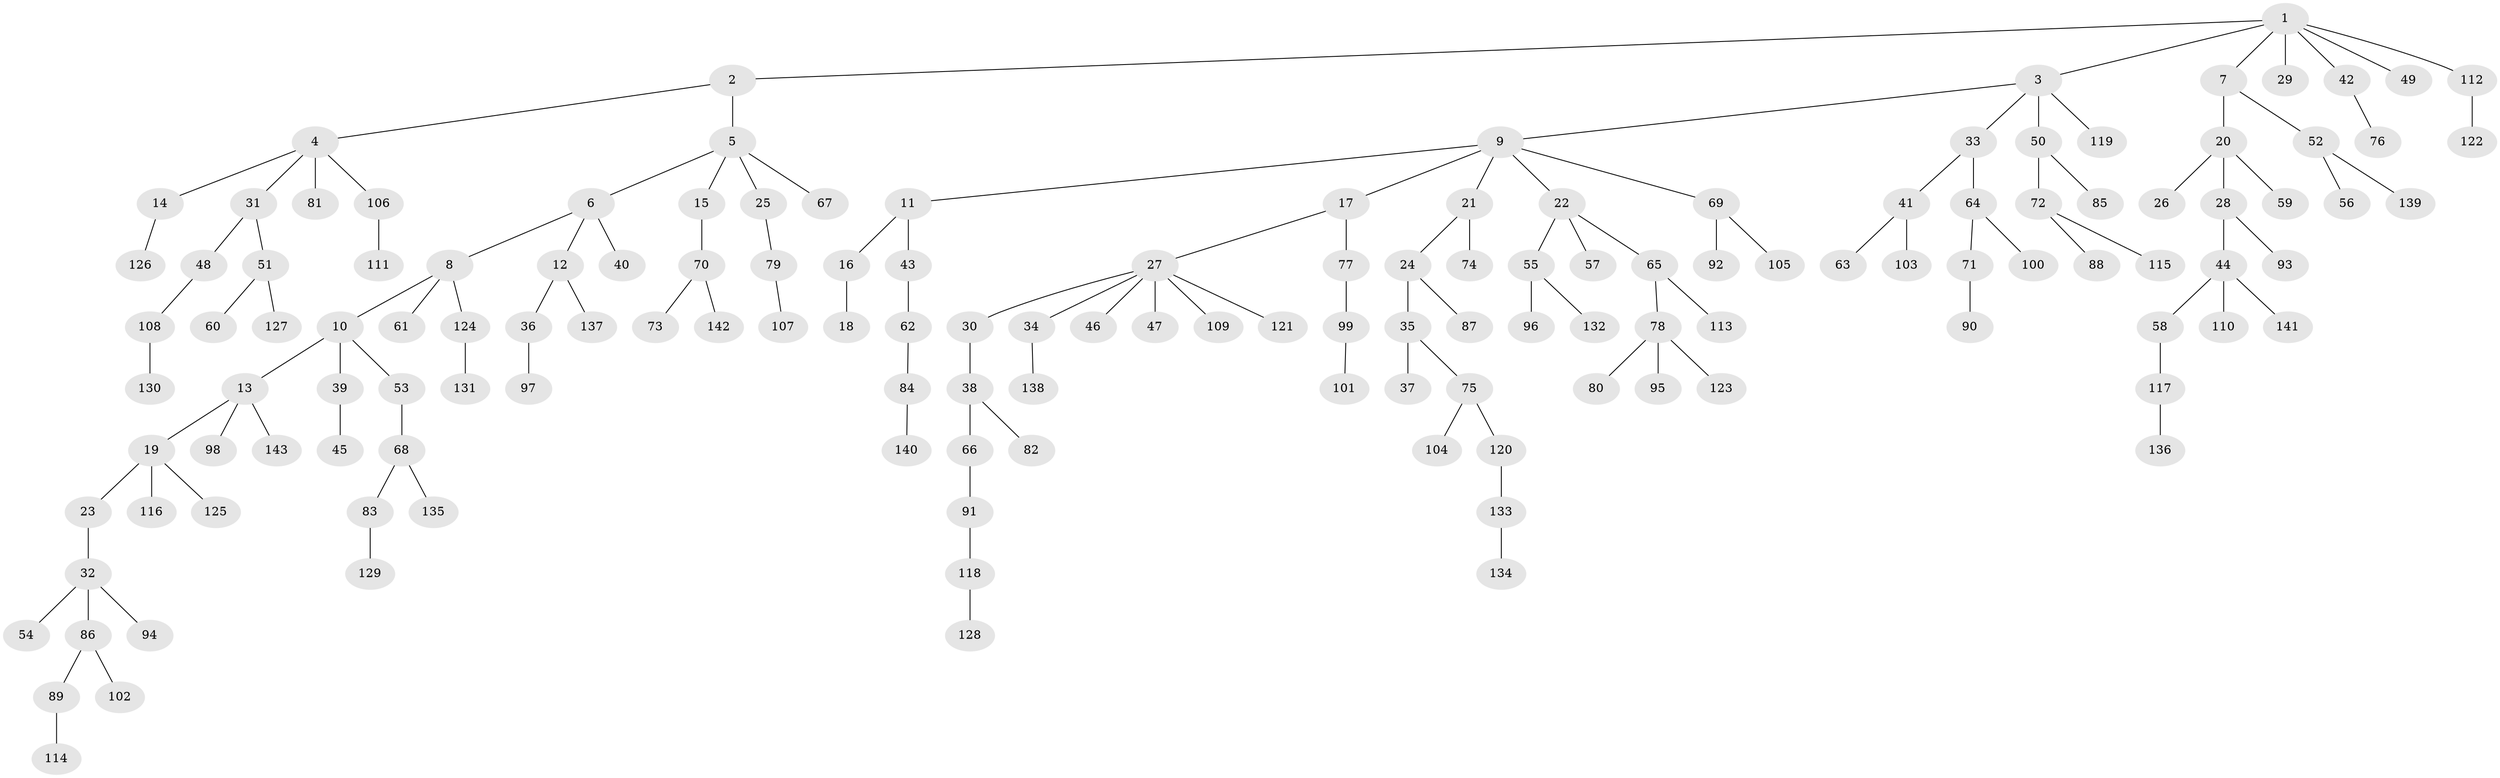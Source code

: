 // Generated by graph-tools (version 1.1) at 2025/11/02/27/25 16:11:27]
// undirected, 143 vertices, 142 edges
graph export_dot {
graph [start="1"]
  node [color=gray90,style=filled];
  1;
  2;
  3;
  4;
  5;
  6;
  7;
  8;
  9;
  10;
  11;
  12;
  13;
  14;
  15;
  16;
  17;
  18;
  19;
  20;
  21;
  22;
  23;
  24;
  25;
  26;
  27;
  28;
  29;
  30;
  31;
  32;
  33;
  34;
  35;
  36;
  37;
  38;
  39;
  40;
  41;
  42;
  43;
  44;
  45;
  46;
  47;
  48;
  49;
  50;
  51;
  52;
  53;
  54;
  55;
  56;
  57;
  58;
  59;
  60;
  61;
  62;
  63;
  64;
  65;
  66;
  67;
  68;
  69;
  70;
  71;
  72;
  73;
  74;
  75;
  76;
  77;
  78;
  79;
  80;
  81;
  82;
  83;
  84;
  85;
  86;
  87;
  88;
  89;
  90;
  91;
  92;
  93;
  94;
  95;
  96;
  97;
  98;
  99;
  100;
  101;
  102;
  103;
  104;
  105;
  106;
  107;
  108;
  109;
  110;
  111;
  112;
  113;
  114;
  115;
  116;
  117;
  118;
  119;
  120;
  121;
  122;
  123;
  124;
  125;
  126;
  127;
  128;
  129;
  130;
  131;
  132;
  133;
  134;
  135;
  136;
  137;
  138;
  139;
  140;
  141;
  142;
  143;
  1 -- 2;
  1 -- 3;
  1 -- 7;
  1 -- 29;
  1 -- 42;
  1 -- 49;
  1 -- 112;
  2 -- 4;
  2 -- 5;
  3 -- 9;
  3 -- 33;
  3 -- 50;
  3 -- 119;
  4 -- 14;
  4 -- 31;
  4 -- 81;
  4 -- 106;
  5 -- 6;
  5 -- 15;
  5 -- 25;
  5 -- 67;
  6 -- 8;
  6 -- 12;
  6 -- 40;
  7 -- 20;
  7 -- 52;
  8 -- 10;
  8 -- 61;
  8 -- 124;
  9 -- 11;
  9 -- 17;
  9 -- 21;
  9 -- 22;
  9 -- 69;
  10 -- 13;
  10 -- 39;
  10 -- 53;
  11 -- 16;
  11 -- 43;
  12 -- 36;
  12 -- 137;
  13 -- 19;
  13 -- 98;
  13 -- 143;
  14 -- 126;
  15 -- 70;
  16 -- 18;
  17 -- 27;
  17 -- 77;
  19 -- 23;
  19 -- 116;
  19 -- 125;
  20 -- 26;
  20 -- 28;
  20 -- 59;
  21 -- 24;
  21 -- 74;
  22 -- 55;
  22 -- 57;
  22 -- 65;
  23 -- 32;
  24 -- 35;
  24 -- 87;
  25 -- 79;
  27 -- 30;
  27 -- 34;
  27 -- 46;
  27 -- 47;
  27 -- 109;
  27 -- 121;
  28 -- 44;
  28 -- 93;
  30 -- 38;
  31 -- 48;
  31 -- 51;
  32 -- 54;
  32 -- 86;
  32 -- 94;
  33 -- 41;
  33 -- 64;
  34 -- 138;
  35 -- 37;
  35 -- 75;
  36 -- 97;
  38 -- 66;
  38 -- 82;
  39 -- 45;
  41 -- 63;
  41 -- 103;
  42 -- 76;
  43 -- 62;
  44 -- 58;
  44 -- 110;
  44 -- 141;
  48 -- 108;
  50 -- 72;
  50 -- 85;
  51 -- 60;
  51 -- 127;
  52 -- 56;
  52 -- 139;
  53 -- 68;
  55 -- 96;
  55 -- 132;
  58 -- 117;
  62 -- 84;
  64 -- 71;
  64 -- 100;
  65 -- 78;
  65 -- 113;
  66 -- 91;
  68 -- 83;
  68 -- 135;
  69 -- 92;
  69 -- 105;
  70 -- 73;
  70 -- 142;
  71 -- 90;
  72 -- 88;
  72 -- 115;
  75 -- 104;
  75 -- 120;
  77 -- 99;
  78 -- 80;
  78 -- 95;
  78 -- 123;
  79 -- 107;
  83 -- 129;
  84 -- 140;
  86 -- 89;
  86 -- 102;
  89 -- 114;
  91 -- 118;
  99 -- 101;
  106 -- 111;
  108 -- 130;
  112 -- 122;
  117 -- 136;
  118 -- 128;
  120 -- 133;
  124 -- 131;
  133 -- 134;
}
